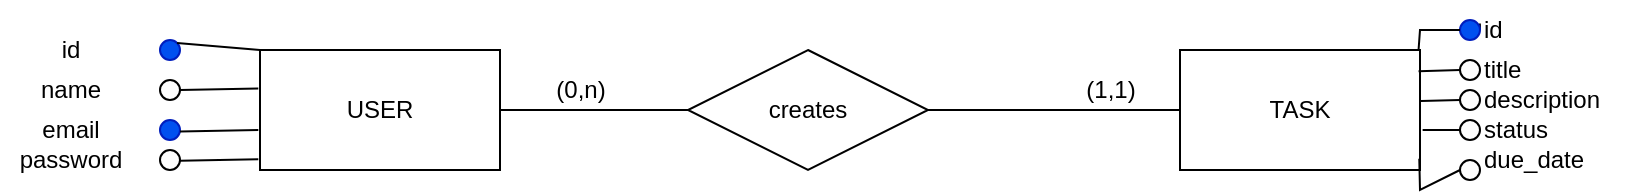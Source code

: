 <mxfile version="20.5.1" type="github"><diagram id="jL5z3Q4woyXadaw1wfnp" name="Página-1"><mxGraphModel dx="757" dy="430" grid="1" gridSize="10" guides="1" tooltips="1" connect="1" arrows="1" fold="1" page="1" pageScale="1" pageWidth="827" pageHeight="1169" math="0" shadow="0"><root><mxCell id="0"/><mxCell id="1" parent="0"/><mxCell id="FGHgUh37oxFNYZEVq0Py-1" value="USER" style="rounded=0;whiteSpace=wrap;html=1;fillColor=none;" vertex="1" parent="1"><mxGeometry x="140" y="160" width="120" height="60" as="geometry"/></mxCell><mxCell id="FGHgUh37oxFNYZEVq0Py-2" value="TASK" style="rounded=0;whiteSpace=wrap;html=1;fillColor=none;" vertex="1" parent="1"><mxGeometry x="600" y="160" width="120" height="60" as="geometry"/></mxCell><mxCell id="FGHgUh37oxFNYZEVq0Py-4" value="creates" style="shape=rhombus;perimeter=rhombusPerimeter;whiteSpace=wrap;html=1;align=center;fillColor=none;" vertex="1" parent="1"><mxGeometry x="354" y="160" width="120" height="60" as="geometry"/></mxCell><mxCell id="FGHgUh37oxFNYZEVq0Py-5" value="" style="endArrow=none;html=1;rounded=0;exitX=1;exitY=0.5;exitDx=0;exitDy=0;entryX=0;entryY=0.5;entryDx=0;entryDy=0;" edge="1" parent="1" source="FGHgUh37oxFNYZEVq0Py-1" target="FGHgUh37oxFNYZEVq0Py-4"><mxGeometry width="50" height="50" relative="1" as="geometry"><mxPoint x="390" y="330" as="sourcePoint"/><mxPoint x="440" y="280" as="targetPoint"/></mxGeometry></mxCell><mxCell id="FGHgUh37oxFNYZEVq0Py-6" value="" style="endArrow=none;html=1;rounded=0;exitX=1;exitY=0.5;exitDx=0;exitDy=0;entryX=0;entryY=0.5;entryDx=0;entryDy=0;" edge="1" parent="1" source="FGHgUh37oxFNYZEVq0Py-4" target="FGHgUh37oxFNYZEVq0Py-2"><mxGeometry width="50" height="50" relative="1" as="geometry"><mxPoint x="490" y="189.5" as="sourcePoint"/><mxPoint x="584" y="189.5" as="targetPoint"/></mxGeometry></mxCell><mxCell id="FGHgUh37oxFNYZEVq0Py-7" value="name" style="text;html=1;align=center;verticalAlign=middle;resizable=0;points=[];autosize=1;strokeColor=none;fillColor=none;" vertex="1" parent="1"><mxGeometry x="20" y="165" width="50" height="30" as="geometry"/></mxCell><mxCell id="FGHgUh37oxFNYZEVq0Py-8" value="" style="ellipse;whiteSpace=wrap;html=1;aspect=fixed;fillColor=none;" vertex="1" parent="1"><mxGeometry x="90" y="175" width="10" height="10" as="geometry"/></mxCell><mxCell id="FGHgUh37oxFNYZEVq0Py-9" value="" style="endArrow=none;html=1;rounded=0;entryX=-0.007;entryY=0.32;entryDx=0;entryDy=0;entryPerimeter=0;exitX=1;exitY=0.5;exitDx=0;exitDy=0;" edge="1" parent="1" source="FGHgUh37oxFNYZEVq0Py-8" target="FGHgUh37oxFNYZEVq0Py-1"><mxGeometry width="50" height="50" relative="1" as="geometry"><mxPoint x="75" y="240" as="sourcePoint"/><mxPoint x="125" y="190" as="targetPoint"/></mxGeometry></mxCell><mxCell id="FGHgUh37oxFNYZEVq0Py-14" value="email" style="text;html=1;align=center;verticalAlign=middle;resizable=0;points=[];autosize=1;strokeColor=none;fillColor=none;" vertex="1" parent="1"><mxGeometry x="20" y="185" width="50" height="30" as="geometry"/></mxCell><mxCell id="FGHgUh37oxFNYZEVq0Py-15" value="password" style="text;html=1;align=center;verticalAlign=middle;resizable=0;points=[];autosize=1;strokeColor=none;fillColor=none;" vertex="1" parent="1"><mxGeometry x="10" y="200" width="70" height="30" as="geometry"/></mxCell><mxCell id="FGHgUh37oxFNYZEVq0Py-16" value="" style="ellipse;whiteSpace=wrap;html=1;aspect=fixed;fillColor=#0050ef;fontColor=#ffffff;strokeColor=#001DBC;" vertex="1" parent="1"><mxGeometry x="90" y="195" width="10" height="10" as="geometry"/></mxCell><mxCell id="FGHgUh37oxFNYZEVq0Py-17" value="" style="ellipse;whiteSpace=wrap;html=1;aspect=fixed;fillColor=none;" vertex="1" parent="1"><mxGeometry x="90" y="210" width="10" height="10" as="geometry"/></mxCell><mxCell id="FGHgUh37oxFNYZEVq0Py-18" value="" style="endArrow=none;html=1;rounded=0;entryX=-0.007;entryY=0.32;entryDx=0;entryDy=0;entryPerimeter=0;exitX=1;exitY=0.5;exitDx=0;exitDy=0;" edge="1" parent="1"><mxGeometry width="50" height="50" relative="1" as="geometry"><mxPoint x="100" y="200.8" as="sourcePoint"/><mxPoint x="139.16" y="200" as="targetPoint"/></mxGeometry></mxCell><mxCell id="FGHgUh37oxFNYZEVq0Py-19" value="" style="endArrow=none;html=1;rounded=0;entryX=-0.007;entryY=0.32;entryDx=0;entryDy=0;entryPerimeter=0;exitX=1;exitY=0.5;exitDx=0;exitDy=0;" edge="1" parent="1"><mxGeometry width="50" height="50" relative="1" as="geometry"><mxPoint x="100" y="215.4" as="sourcePoint"/><mxPoint x="139.16" y="214.6" as="targetPoint"/></mxGeometry></mxCell><mxCell id="FGHgUh37oxFNYZEVq0Py-20" value="title" style="text;html=1;align=left;verticalAlign=middle;resizable=0;points=[];autosize=1;strokeColor=none;fillColor=none;" vertex="1" parent="1"><mxGeometry x="750" y="155" width="40" height="30" as="geometry"/></mxCell><mxCell id="FGHgUh37oxFNYZEVq0Py-21" value="description" style="text;html=1;align=left;verticalAlign=middle;resizable=0;points=[];autosize=1;strokeColor=none;fillColor=none;" vertex="1" parent="1"><mxGeometry x="750" y="170" width="80" height="30" as="geometry"/></mxCell><mxCell id="FGHgUh37oxFNYZEVq0Py-22" value="status" style="text;html=1;align=left;verticalAlign=middle;resizable=0;points=[];autosize=1;strokeColor=none;fillColor=none;" vertex="1" parent="1"><mxGeometry x="750" y="185" width="60" height="30" as="geometry"/></mxCell><mxCell id="FGHgUh37oxFNYZEVq0Py-23" value="due_date" style="text;html=1;align=left;verticalAlign=middle;resizable=0;points=[];autosize=1;strokeColor=none;fillColor=none;" vertex="1" parent="1"><mxGeometry x="750" y="200" width="70" height="30" as="geometry"/></mxCell><mxCell id="FGHgUh37oxFNYZEVq0Py-26" value="" style="ellipse;whiteSpace=wrap;html=1;aspect=fixed;fillColor=none;" vertex="1" parent="1"><mxGeometry x="740" y="165" width="10" height="10" as="geometry"/></mxCell><mxCell id="FGHgUh37oxFNYZEVq0Py-28" value="" style="ellipse;whiteSpace=wrap;html=1;aspect=fixed;fillColor=none;" vertex="1" parent="1"><mxGeometry x="740" y="215" width="10" height="10" as="geometry"/></mxCell><mxCell id="FGHgUh37oxFNYZEVq0Py-30" value="" style="ellipse;whiteSpace=wrap;html=1;aspect=fixed;fillColor=none;" vertex="1" parent="1"><mxGeometry x="740" y="180" width="10" height="10" as="geometry"/></mxCell><mxCell id="FGHgUh37oxFNYZEVq0Py-31" value="" style="ellipse;whiteSpace=wrap;html=1;aspect=fixed;fillColor=none;" vertex="1" parent="1"><mxGeometry x="740" y="195" width="10" height="10" as="geometry"/></mxCell><mxCell id="FGHgUh37oxFNYZEVq0Py-32" value="" style="endArrow=none;html=1;rounded=0;entryX=0;entryY=0.5;entryDx=0;entryDy=0;exitX=0.994;exitY=0.178;exitDx=0;exitDy=0;exitPerimeter=0;" edge="1" parent="1" source="FGHgUh37oxFNYZEVq0Py-2" target="FGHgUh37oxFNYZEVq0Py-26"><mxGeometry width="50" height="50" relative="1" as="geometry"><mxPoint x="640" y="180" as="sourcePoint"/><mxPoint x="690" y="130" as="targetPoint"/></mxGeometry></mxCell><mxCell id="FGHgUh37oxFNYZEVq0Py-33" value="" style="endArrow=none;html=1;rounded=0;entryX=0;entryY=0.5;entryDx=0;entryDy=0;exitX=1.004;exitY=0.425;exitDx=0;exitDy=0;exitPerimeter=0;" edge="1" parent="1" source="FGHgUh37oxFNYZEVq0Py-2" target="FGHgUh37oxFNYZEVq0Py-30"><mxGeometry width="50" height="50" relative="1" as="geometry"><mxPoint x="640" y="180" as="sourcePoint"/><mxPoint x="690" y="130" as="targetPoint"/></mxGeometry></mxCell><mxCell id="FGHgUh37oxFNYZEVq0Py-34" value="" style="endArrow=none;html=1;rounded=0;entryX=0;entryY=0.5;entryDx=0;entryDy=0;exitX=1.011;exitY=0.667;exitDx=0;exitDy=0;exitPerimeter=0;" edge="1" parent="1" source="FGHgUh37oxFNYZEVq0Py-2" target="FGHgUh37oxFNYZEVq0Py-31"><mxGeometry width="50" height="50" relative="1" as="geometry"><mxPoint x="640" y="180" as="sourcePoint"/><mxPoint x="690" y="130" as="targetPoint"/></mxGeometry></mxCell><mxCell id="FGHgUh37oxFNYZEVq0Py-35" value="" style="endArrow=none;html=1;rounded=0;entryX=0;entryY=0.5;entryDx=0;entryDy=0;exitX=0.997;exitY=0.906;exitDx=0;exitDy=0;exitPerimeter=0;" edge="1" parent="1" source="FGHgUh37oxFNYZEVq0Py-2" target="FGHgUh37oxFNYZEVq0Py-28"><mxGeometry width="50" height="50" relative="1" as="geometry"><mxPoint x="640" y="180" as="sourcePoint"/><mxPoint x="690" y="130" as="targetPoint"/><Array as="points"><mxPoint x="720" y="230"/></Array></mxGeometry></mxCell><mxCell id="FGHgUh37oxFNYZEVq0Py-36" value="id" style="text;html=1;align=left;verticalAlign=middle;resizable=0;points=[];autosize=1;strokeColor=none;fillColor=none;" vertex="1" parent="1"><mxGeometry x="750" y="135" width="30" height="30" as="geometry"/></mxCell><mxCell id="FGHgUh37oxFNYZEVq0Py-37" value="" style="endArrow=none;html=1;rounded=0;entryX=0;entryY=0.5;entryDx=0;entryDy=0;exitX=0.994;exitY=0.178;exitDx=0;exitDy=0;exitPerimeter=0;entryPerimeter=0;startArrow=none;" edge="1" parent="1" source="FGHgUh37oxFNYZEVq0Py-39" target="FGHgUh37oxFNYZEVq0Py-36"><mxGeometry width="50" height="50" relative="1" as="geometry"><mxPoint x="719.28" y="160.0" as="sourcePoint"/><mxPoint x="740.0" y="159.32" as="targetPoint"/></mxGeometry></mxCell><mxCell id="FGHgUh37oxFNYZEVq0Py-39" value="" style="ellipse;whiteSpace=wrap;html=1;aspect=fixed;fillColor=#0050ef;fontColor=#ffffff;strokeColor=#001DBC;" vertex="1" parent="1"><mxGeometry x="740" y="145" width="10" height="10" as="geometry"/></mxCell><mxCell id="FGHgUh37oxFNYZEVq0Py-40" value="" style="endArrow=none;html=1;rounded=0;entryX=0;entryY=0.5;entryDx=0;entryDy=0;exitX=0.994;exitY=0.178;exitDx=0;exitDy=0;exitPerimeter=0;entryPerimeter=0;" edge="1" parent="1" target="FGHgUh37oxFNYZEVq0Py-39"><mxGeometry width="50" height="50" relative="1" as="geometry"><mxPoint x="719.28" y="160" as="sourcePoint"/><mxPoint x="750" y="150" as="targetPoint"/><Array as="points"><mxPoint x="720" y="150"/></Array></mxGeometry></mxCell><mxCell id="FGHgUh37oxFNYZEVq0Py-41" value="(0,n)" style="text;html=1;align=center;verticalAlign=middle;resizable=0;points=[];autosize=1;strokeColor=none;fillColor=none;" vertex="1" parent="1"><mxGeometry x="275" y="165" width="50" height="30" as="geometry"/></mxCell><mxCell id="FGHgUh37oxFNYZEVq0Py-42" value="(1,1)" style="text;html=1;align=center;verticalAlign=middle;resizable=0;points=[];autosize=1;strokeColor=none;fillColor=none;" vertex="1" parent="1"><mxGeometry x="540" y="165" width="50" height="30" as="geometry"/></mxCell><mxCell id="FGHgUh37oxFNYZEVq0Py-43" value="id" style="text;html=1;align=center;verticalAlign=middle;resizable=0;points=[];autosize=1;strokeColor=none;fillColor=none;" vertex="1" parent="1"><mxGeometry x="30" y="145" width="30" height="30" as="geometry"/></mxCell><mxCell id="FGHgUh37oxFNYZEVq0Py-44" value="" style="ellipse;whiteSpace=wrap;html=1;aspect=fixed;fillColor=#0050ef;fontColor=#ffffff;strokeColor=#001DBC;" vertex="1" parent="1"><mxGeometry x="90" y="155" width="10" height="10" as="geometry"/></mxCell><mxCell id="FGHgUh37oxFNYZEVq0Py-45" value="" style="endArrow=none;html=1;rounded=0;exitX=1;exitY=0;exitDx=0;exitDy=0;entryX=0;entryY=0;entryDx=0;entryDy=0;" edge="1" parent="1" source="FGHgUh37oxFNYZEVq0Py-44" target="FGHgUh37oxFNYZEVq0Py-1"><mxGeometry width="50" height="50" relative="1" as="geometry"><mxPoint x="120" y="145" as="sourcePoint"/><mxPoint x="170" y="95" as="targetPoint"/></mxGeometry></mxCell></root></mxGraphModel></diagram></mxfile>